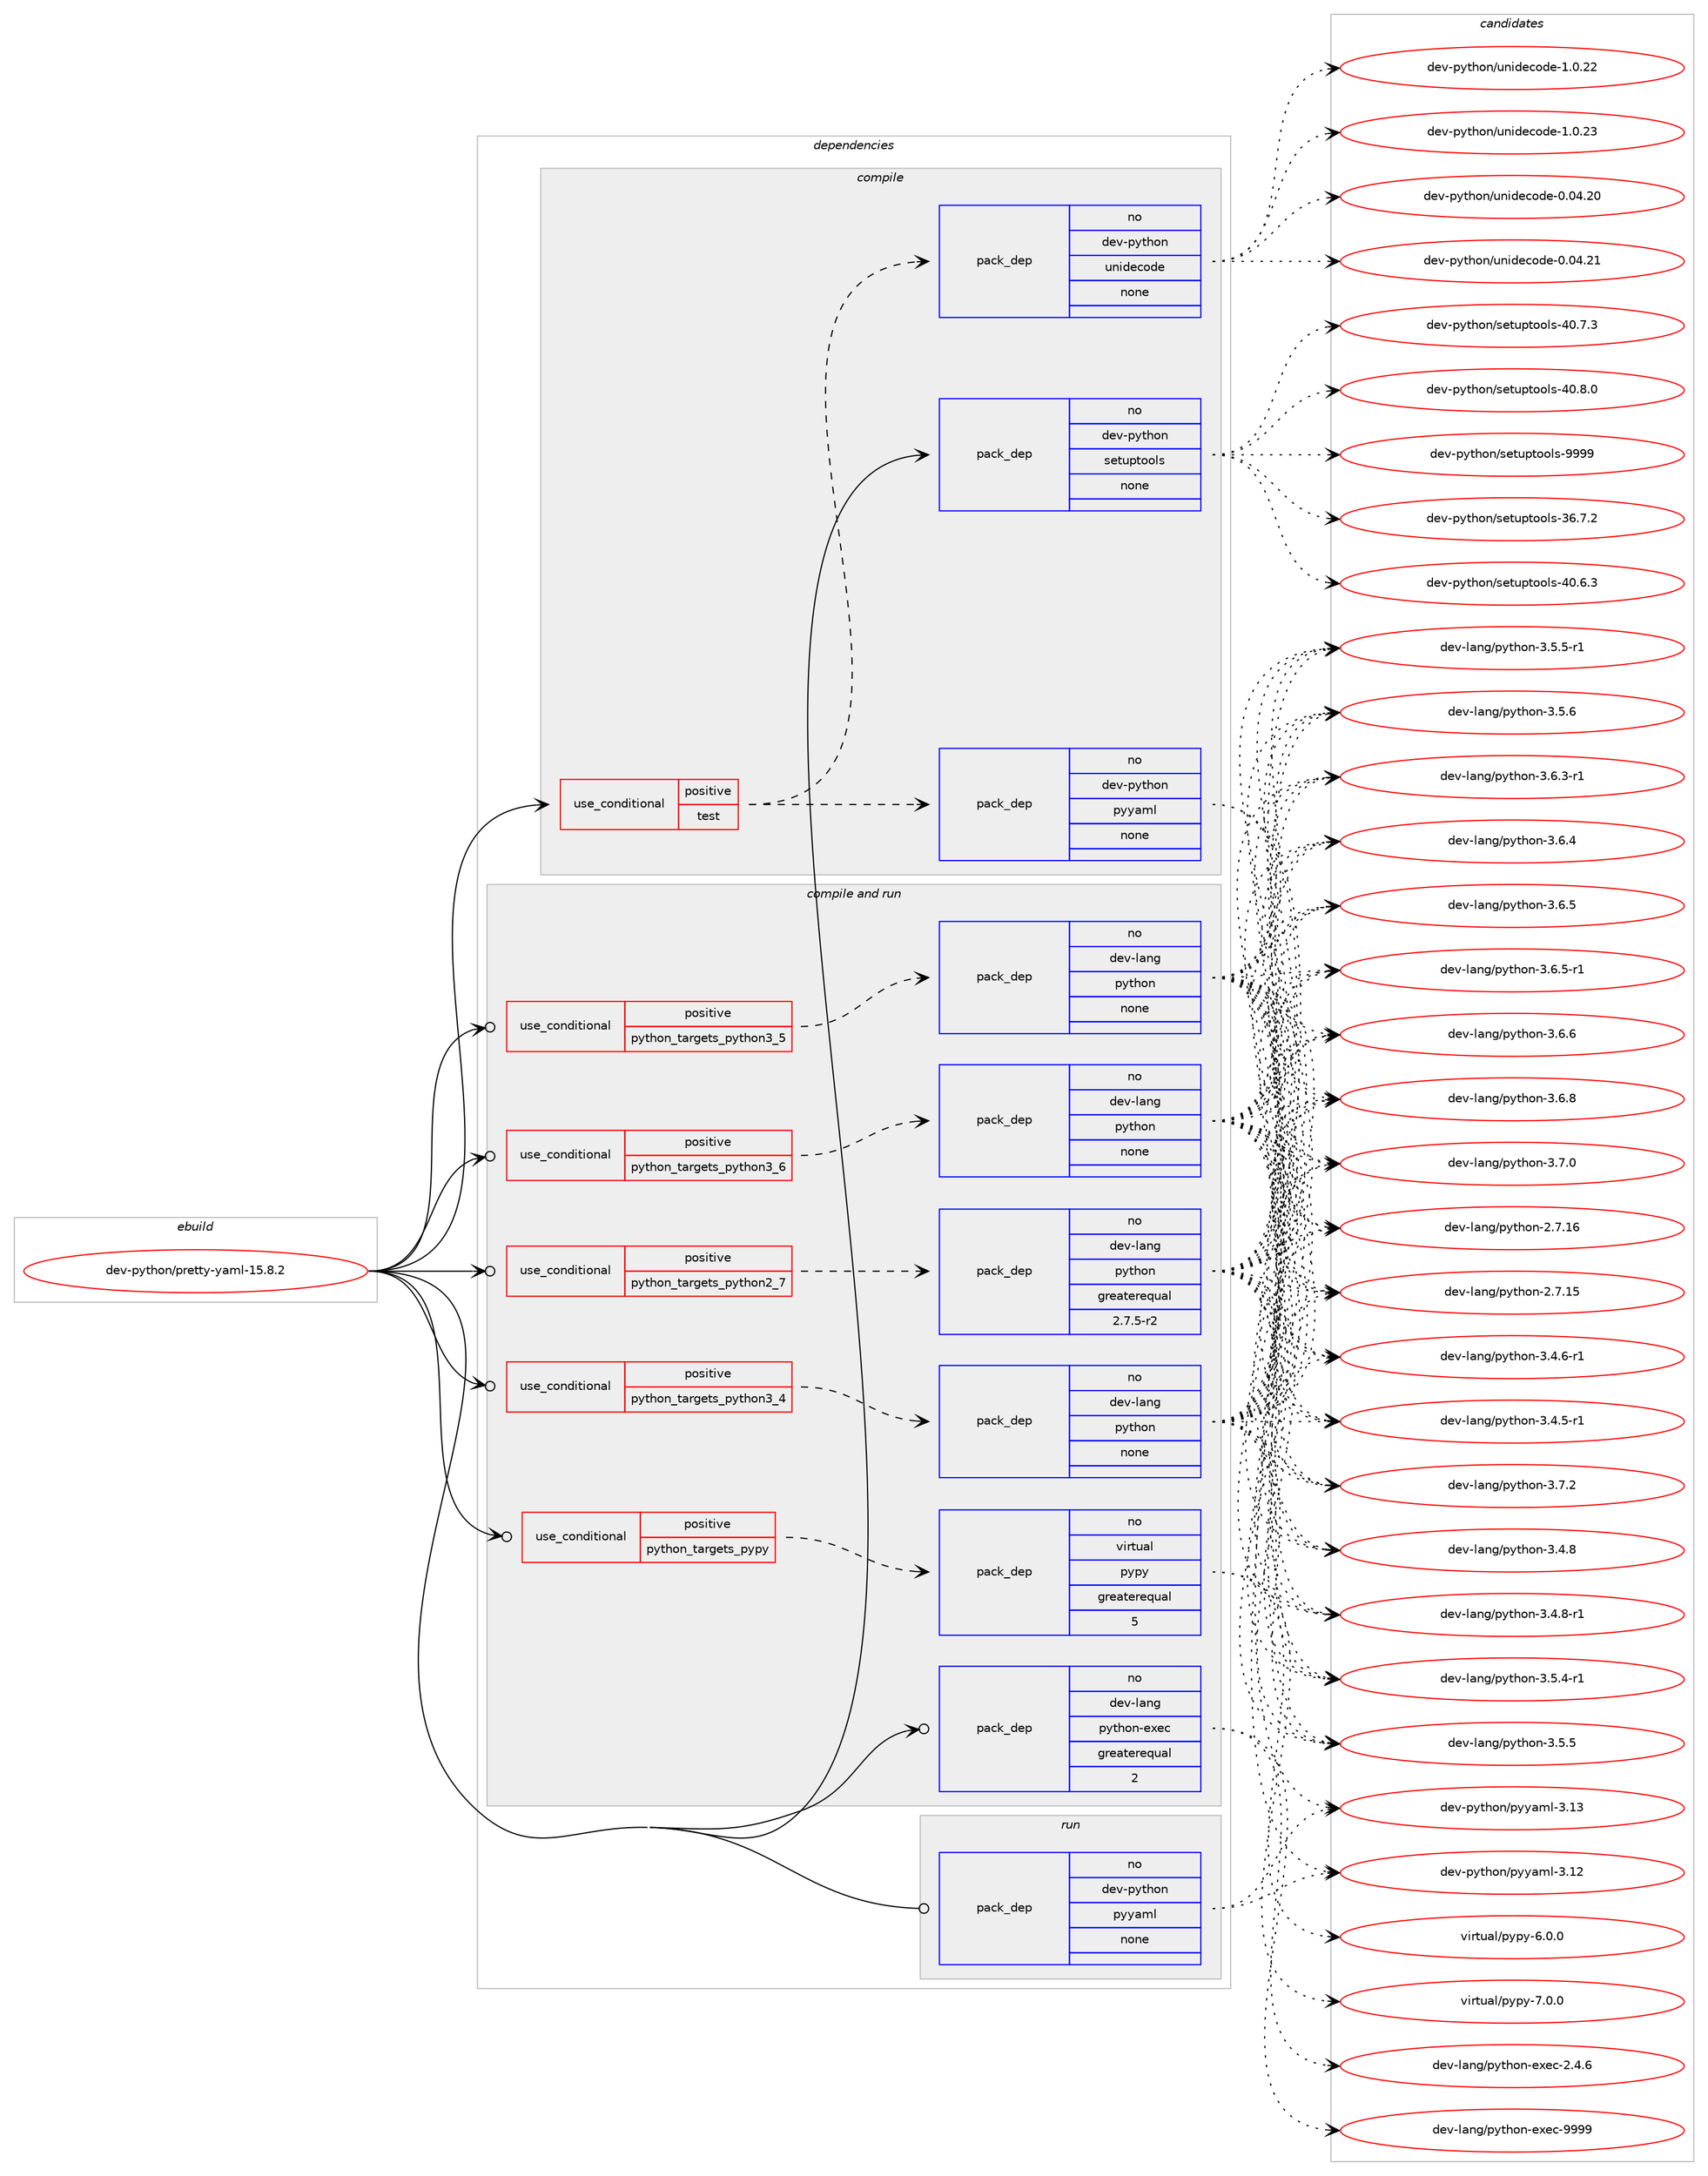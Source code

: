 digraph prolog {

# *************
# Graph options
# *************

newrank=true;
concentrate=true;
compound=true;
graph [rankdir=LR,fontname=Helvetica,fontsize=10,ranksep=1.5];#, ranksep=2.5, nodesep=0.2];
edge  [arrowhead=vee];
node  [fontname=Helvetica,fontsize=10];

# **********
# The ebuild
# **********

subgraph cluster_leftcol {
color=gray;
rank=same;
label=<<i>ebuild</i>>;
id [label="dev-python/pretty-yaml-15.8.2", color=red, width=4, href="../dev-python/pretty-yaml-15.8.2.svg"];
}

# ****************
# The dependencies
# ****************

subgraph cluster_midcol {
color=gray;
label=<<i>dependencies</i>>;
subgraph cluster_compile {
fillcolor="#eeeeee";
style=filled;
label=<<i>compile</i>>;
subgraph cond379785 {
dependency1426411 [label=<<TABLE BORDER="0" CELLBORDER="1" CELLSPACING="0" CELLPADDING="4"><TR><TD ROWSPAN="3" CELLPADDING="10">use_conditional</TD></TR><TR><TD>positive</TD></TR><TR><TD>test</TD></TR></TABLE>>, shape=none, color=red];
subgraph pack1023316 {
dependency1426412 [label=<<TABLE BORDER="0" CELLBORDER="1" CELLSPACING="0" CELLPADDING="4" WIDTH="220"><TR><TD ROWSPAN="6" CELLPADDING="30">pack_dep</TD></TR><TR><TD WIDTH="110">no</TD></TR><TR><TD>dev-python</TD></TR><TR><TD>pyyaml</TD></TR><TR><TD>none</TD></TR><TR><TD></TD></TR></TABLE>>, shape=none, color=blue];
}
dependency1426411:e -> dependency1426412:w [weight=20,style="dashed",arrowhead="vee"];
subgraph pack1023317 {
dependency1426413 [label=<<TABLE BORDER="0" CELLBORDER="1" CELLSPACING="0" CELLPADDING="4" WIDTH="220"><TR><TD ROWSPAN="6" CELLPADDING="30">pack_dep</TD></TR><TR><TD WIDTH="110">no</TD></TR><TR><TD>dev-python</TD></TR><TR><TD>unidecode</TD></TR><TR><TD>none</TD></TR><TR><TD></TD></TR></TABLE>>, shape=none, color=blue];
}
dependency1426411:e -> dependency1426413:w [weight=20,style="dashed",arrowhead="vee"];
}
id:e -> dependency1426411:w [weight=20,style="solid",arrowhead="vee"];
subgraph pack1023318 {
dependency1426414 [label=<<TABLE BORDER="0" CELLBORDER="1" CELLSPACING="0" CELLPADDING="4" WIDTH="220"><TR><TD ROWSPAN="6" CELLPADDING="30">pack_dep</TD></TR><TR><TD WIDTH="110">no</TD></TR><TR><TD>dev-python</TD></TR><TR><TD>setuptools</TD></TR><TR><TD>none</TD></TR><TR><TD></TD></TR></TABLE>>, shape=none, color=blue];
}
id:e -> dependency1426414:w [weight=20,style="solid",arrowhead="vee"];
}
subgraph cluster_compileandrun {
fillcolor="#eeeeee";
style=filled;
label=<<i>compile and run</i>>;
subgraph cond379786 {
dependency1426415 [label=<<TABLE BORDER="0" CELLBORDER="1" CELLSPACING="0" CELLPADDING="4"><TR><TD ROWSPAN="3" CELLPADDING="10">use_conditional</TD></TR><TR><TD>positive</TD></TR><TR><TD>python_targets_pypy</TD></TR></TABLE>>, shape=none, color=red];
subgraph pack1023319 {
dependency1426416 [label=<<TABLE BORDER="0" CELLBORDER="1" CELLSPACING="0" CELLPADDING="4" WIDTH="220"><TR><TD ROWSPAN="6" CELLPADDING="30">pack_dep</TD></TR><TR><TD WIDTH="110">no</TD></TR><TR><TD>virtual</TD></TR><TR><TD>pypy</TD></TR><TR><TD>greaterequal</TD></TR><TR><TD>5</TD></TR></TABLE>>, shape=none, color=blue];
}
dependency1426415:e -> dependency1426416:w [weight=20,style="dashed",arrowhead="vee"];
}
id:e -> dependency1426415:w [weight=20,style="solid",arrowhead="odotvee"];
subgraph cond379787 {
dependency1426417 [label=<<TABLE BORDER="0" CELLBORDER="1" CELLSPACING="0" CELLPADDING="4"><TR><TD ROWSPAN="3" CELLPADDING="10">use_conditional</TD></TR><TR><TD>positive</TD></TR><TR><TD>python_targets_python2_7</TD></TR></TABLE>>, shape=none, color=red];
subgraph pack1023320 {
dependency1426418 [label=<<TABLE BORDER="0" CELLBORDER="1" CELLSPACING="0" CELLPADDING="4" WIDTH="220"><TR><TD ROWSPAN="6" CELLPADDING="30">pack_dep</TD></TR><TR><TD WIDTH="110">no</TD></TR><TR><TD>dev-lang</TD></TR><TR><TD>python</TD></TR><TR><TD>greaterequal</TD></TR><TR><TD>2.7.5-r2</TD></TR></TABLE>>, shape=none, color=blue];
}
dependency1426417:e -> dependency1426418:w [weight=20,style="dashed",arrowhead="vee"];
}
id:e -> dependency1426417:w [weight=20,style="solid",arrowhead="odotvee"];
subgraph cond379788 {
dependency1426419 [label=<<TABLE BORDER="0" CELLBORDER="1" CELLSPACING="0" CELLPADDING="4"><TR><TD ROWSPAN="3" CELLPADDING="10">use_conditional</TD></TR><TR><TD>positive</TD></TR><TR><TD>python_targets_python3_4</TD></TR></TABLE>>, shape=none, color=red];
subgraph pack1023321 {
dependency1426420 [label=<<TABLE BORDER="0" CELLBORDER="1" CELLSPACING="0" CELLPADDING="4" WIDTH="220"><TR><TD ROWSPAN="6" CELLPADDING="30">pack_dep</TD></TR><TR><TD WIDTH="110">no</TD></TR><TR><TD>dev-lang</TD></TR><TR><TD>python</TD></TR><TR><TD>none</TD></TR><TR><TD></TD></TR></TABLE>>, shape=none, color=blue];
}
dependency1426419:e -> dependency1426420:w [weight=20,style="dashed",arrowhead="vee"];
}
id:e -> dependency1426419:w [weight=20,style="solid",arrowhead="odotvee"];
subgraph cond379789 {
dependency1426421 [label=<<TABLE BORDER="0" CELLBORDER="1" CELLSPACING="0" CELLPADDING="4"><TR><TD ROWSPAN="3" CELLPADDING="10">use_conditional</TD></TR><TR><TD>positive</TD></TR><TR><TD>python_targets_python3_5</TD></TR></TABLE>>, shape=none, color=red];
subgraph pack1023322 {
dependency1426422 [label=<<TABLE BORDER="0" CELLBORDER="1" CELLSPACING="0" CELLPADDING="4" WIDTH="220"><TR><TD ROWSPAN="6" CELLPADDING="30">pack_dep</TD></TR><TR><TD WIDTH="110">no</TD></TR><TR><TD>dev-lang</TD></TR><TR><TD>python</TD></TR><TR><TD>none</TD></TR><TR><TD></TD></TR></TABLE>>, shape=none, color=blue];
}
dependency1426421:e -> dependency1426422:w [weight=20,style="dashed",arrowhead="vee"];
}
id:e -> dependency1426421:w [weight=20,style="solid",arrowhead="odotvee"];
subgraph cond379790 {
dependency1426423 [label=<<TABLE BORDER="0" CELLBORDER="1" CELLSPACING="0" CELLPADDING="4"><TR><TD ROWSPAN="3" CELLPADDING="10">use_conditional</TD></TR><TR><TD>positive</TD></TR><TR><TD>python_targets_python3_6</TD></TR></TABLE>>, shape=none, color=red];
subgraph pack1023323 {
dependency1426424 [label=<<TABLE BORDER="0" CELLBORDER="1" CELLSPACING="0" CELLPADDING="4" WIDTH="220"><TR><TD ROWSPAN="6" CELLPADDING="30">pack_dep</TD></TR><TR><TD WIDTH="110">no</TD></TR><TR><TD>dev-lang</TD></TR><TR><TD>python</TD></TR><TR><TD>none</TD></TR><TR><TD></TD></TR></TABLE>>, shape=none, color=blue];
}
dependency1426423:e -> dependency1426424:w [weight=20,style="dashed",arrowhead="vee"];
}
id:e -> dependency1426423:w [weight=20,style="solid",arrowhead="odotvee"];
subgraph pack1023324 {
dependency1426425 [label=<<TABLE BORDER="0" CELLBORDER="1" CELLSPACING="0" CELLPADDING="4" WIDTH="220"><TR><TD ROWSPAN="6" CELLPADDING="30">pack_dep</TD></TR><TR><TD WIDTH="110">no</TD></TR><TR><TD>dev-lang</TD></TR><TR><TD>python-exec</TD></TR><TR><TD>greaterequal</TD></TR><TR><TD>2</TD></TR></TABLE>>, shape=none, color=blue];
}
id:e -> dependency1426425:w [weight=20,style="solid",arrowhead="odotvee"];
}
subgraph cluster_run {
fillcolor="#eeeeee";
style=filled;
label=<<i>run</i>>;
subgraph pack1023325 {
dependency1426426 [label=<<TABLE BORDER="0" CELLBORDER="1" CELLSPACING="0" CELLPADDING="4" WIDTH="220"><TR><TD ROWSPAN="6" CELLPADDING="30">pack_dep</TD></TR><TR><TD WIDTH="110">no</TD></TR><TR><TD>dev-python</TD></TR><TR><TD>pyyaml</TD></TR><TR><TD>none</TD></TR><TR><TD></TD></TR></TABLE>>, shape=none, color=blue];
}
id:e -> dependency1426426:w [weight=20,style="solid",arrowhead="odot"];
}
}

# **************
# The candidates
# **************

subgraph cluster_choices {
rank=same;
color=gray;
label=<<i>candidates</i>>;

subgraph choice1023316 {
color=black;
nodesep=1;
choice1001011184511212111610411111047112121121971091084551464950 [label="dev-python/pyyaml-3.12", color=red, width=4,href="../dev-python/pyyaml-3.12.svg"];
choice1001011184511212111610411111047112121121971091084551464951 [label="dev-python/pyyaml-3.13", color=red, width=4,href="../dev-python/pyyaml-3.13.svg"];
dependency1426412:e -> choice1001011184511212111610411111047112121121971091084551464950:w [style=dotted,weight="100"];
dependency1426412:e -> choice1001011184511212111610411111047112121121971091084551464951:w [style=dotted,weight="100"];
}
subgraph choice1023317 {
color=black;
nodesep=1;
choice1001011184511212111610411111047117110105100101991111001014548464852465048 [label="dev-python/unidecode-0.04.20", color=red, width=4,href="../dev-python/unidecode-0.04.20.svg"];
choice1001011184511212111610411111047117110105100101991111001014548464852465049 [label="dev-python/unidecode-0.04.21", color=red, width=4,href="../dev-python/unidecode-0.04.21.svg"];
choice10010111845112121116104111110471171101051001019911110010145494648465050 [label="dev-python/unidecode-1.0.22", color=red, width=4,href="../dev-python/unidecode-1.0.22.svg"];
choice10010111845112121116104111110471171101051001019911110010145494648465051 [label="dev-python/unidecode-1.0.23", color=red, width=4,href="../dev-python/unidecode-1.0.23.svg"];
dependency1426413:e -> choice1001011184511212111610411111047117110105100101991111001014548464852465048:w [style=dotted,weight="100"];
dependency1426413:e -> choice1001011184511212111610411111047117110105100101991111001014548464852465049:w [style=dotted,weight="100"];
dependency1426413:e -> choice10010111845112121116104111110471171101051001019911110010145494648465050:w [style=dotted,weight="100"];
dependency1426413:e -> choice10010111845112121116104111110471171101051001019911110010145494648465051:w [style=dotted,weight="100"];
}
subgraph choice1023318 {
color=black;
nodesep=1;
choice100101118451121211161041111104711510111611711211611111110811545515446554650 [label="dev-python/setuptools-36.7.2", color=red, width=4,href="../dev-python/setuptools-36.7.2.svg"];
choice100101118451121211161041111104711510111611711211611111110811545524846544651 [label="dev-python/setuptools-40.6.3", color=red, width=4,href="../dev-python/setuptools-40.6.3.svg"];
choice100101118451121211161041111104711510111611711211611111110811545524846554651 [label="dev-python/setuptools-40.7.3", color=red, width=4,href="../dev-python/setuptools-40.7.3.svg"];
choice100101118451121211161041111104711510111611711211611111110811545524846564648 [label="dev-python/setuptools-40.8.0", color=red, width=4,href="../dev-python/setuptools-40.8.0.svg"];
choice10010111845112121116104111110471151011161171121161111111081154557575757 [label="dev-python/setuptools-9999", color=red, width=4,href="../dev-python/setuptools-9999.svg"];
dependency1426414:e -> choice100101118451121211161041111104711510111611711211611111110811545515446554650:w [style=dotted,weight="100"];
dependency1426414:e -> choice100101118451121211161041111104711510111611711211611111110811545524846544651:w [style=dotted,weight="100"];
dependency1426414:e -> choice100101118451121211161041111104711510111611711211611111110811545524846554651:w [style=dotted,weight="100"];
dependency1426414:e -> choice100101118451121211161041111104711510111611711211611111110811545524846564648:w [style=dotted,weight="100"];
dependency1426414:e -> choice10010111845112121116104111110471151011161171121161111111081154557575757:w [style=dotted,weight="100"];
}
subgraph choice1023319 {
color=black;
nodesep=1;
choice1181051141161179710847112121112121455446484648 [label="virtual/pypy-6.0.0", color=red, width=4,href="../virtual/pypy-6.0.0.svg"];
choice1181051141161179710847112121112121455546484648 [label="virtual/pypy-7.0.0", color=red, width=4,href="../virtual/pypy-7.0.0.svg"];
dependency1426416:e -> choice1181051141161179710847112121112121455446484648:w [style=dotted,weight="100"];
dependency1426416:e -> choice1181051141161179710847112121112121455546484648:w [style=dotted,weight="100"];
}
subgraph choice1023320 {
color=black;
nodesep=1;
choice10010111845108971101034711212111610411111045504655464953 [label="dev-lang/python-2.7.15", color=red, width=4,href="../dev-lang/python-2.7.15.svg"];
choice10010111845108971101034711212111610411111045504655464954 [label="dev-lang/python-2.7.16", color=red, width=4,href="../dev-lang/python-2.7.16.svg"];
choice1001011184510897110103471121211161041111104551465246534511449 [label="dev-lang/python-3.4.5-r1", color=red, width=4,href="../dev-lang/python-3.4.5-r1.svg"];
choice1001011184510897110103471121211161041111104551465246544511449 [label="dev-lang/python-3.4.6-r1", color=red, width=4,href="../dev-lang/python-3.4.6-r1.svg"];
choice100101118451089711010347112121116104111110455146524656 [label="dev-lang/python-3.4.8", color=red, width=4,href="../dev-lang/python-3.4.8.svg"];
choice1001011184510897110103471121211161041111104551465246564511449 [label="dev-lang/python-3.4.8-r1", color=red, width=4,href="../dev-lang/python-3.4.8-r1.svg"];
choice1001011184510897110103471121211161041111104551465346524511449 [label="dev-lang/python-3.5.4-r1", color=red, width=4,href="../dev-lang/python-3.5.4-r1.svg"];
choice100101118451089711010347112121116104111110455146534653 [label="dev-lang/python-3.5.5", color=red, width=4,href="../dev-lang/python-3.5.5.svg"];
choice1001011184510897110103471121211161041111104551465346534511449 [label="dev-lang/python-3.5.5-r1", color=red, width=4,href="../dev-lang/python-3.5.5-r1.svg"];
choice100101118451089711010347112121116104111110455146534654 [label="dev-lang/python-3.5.6", color=red, width=4,href="../dev-lang/python-3.5.6.svg"];
choice1001011184510897110103471121211161041111104551465446514511449 [label="dev-lang/python-3.6.3-r1", color=red, width=4,href="../dev-lang/python-3.6.3-r1.svg"];
choice100101118451089711010347112121116104111110455146544652 [label="dev-lang/python-3.6.4", color=red, width=4,href="../dev-lang/python-3.6.4.svg"];
choice100101118451089711010347112121116104111110455146544653 [label="dev-lang/python-3.6.5", color=red, width=4,href="../dev-lang/python-3.6.5.svg"];
choice1001011184510897110103471121211161041111104551465446534511449 [label="dev-lang/python-3.6.5-r1", color=red, width=4,href="../dev-lang/python-3.6.5-r1.svg"];
choice100101118451089711010347112121116104111110455146544654 [label="dev-lang/python-3.6.6", color=red, width=4,href="../dev-lang/python-3.6.6.svg"];
choice100101118451089711010347112121116104111110455146544656 [label="dev-lang/python-3.6.8", color=red, width=4,href="../dev-lang/python-3.6.8.svg"];
choice100101118451089711010347112121116104111110455146554648 [label="dev-lang/python-3.7.0", color=red, width=4,href="../dev-lang/python-3.7.0.svg"];
choice100101118451089711010347112121116104111110455146554650 [label="dev-lang/python-3.7.2", color=red, width=4,href="../dev-lang/python-3.7.2.svg"];
dependency1426418:e -> choice10010111845108971101034711212111610411111045504655464953:w [style=dotted,weight="100"];
dependency1426418:e -> choice10010111845108971101034711212111610411111045504655464954:w [style=dotted,weight="100"];
dependency1426418:e -> choice1001011184510897110103471121211161041111104551465246534511449:w [style=dotted,weight="100"];
dependency1426418:e -> choice1001011184510897110103471121211161041111104551465246544511449:w [style=dotted,weight="100"];
dependency1426418:e -> choice100101118451089711010347112121116104111110455146524656:w [style=dotted,weight="100"];
dependency1426418:e -> choice1001011184510897110103471121211161041111104551465246564511449:w [style=dotted,weight="100"];
dependency1426418:e -> choice1001011184510897110103471121211161041111104551465346524511449:w [style=dotted,weight="100"];
dependency1426418:e -> choice100101118451089711010347112121116104111110455146534653:w [style=dotted,weight="100"];
dependency1426418:e -> choice1001011184510897110103471121211161041111104551465346534511449:w [style=dotted,weight="100"];
dependency1426418:e -> choice100101118451089711010347112121116104111110455146534654:w [style=dotted,weight="100"];
dependency1426418:e -> choice1001011184510897110103471121211161041111104551465446514511449:w [style=dotted,weight="100"];
dependency1426418:e -> choice100101118451089711010347112121116104111110455146544652:w [style=dotted,weight="100"];
dependency1426418:e -> choice100101118451089711010347112121116104111110455146544653:w [style=dotted,weight="100"];
dependency1426418:e -> choice1001011184510897110103471121211161041111104551465446534511449:w [style=dotted,weight="100"];
dependency1426418:e -> choice100101118451089711010347112121116104111110455146544654:w [style=dotted,weight="100"];
dependency1426418:e -> choice100101118451089711010347112121116104111110455146544656:w [style=dotted,weight="100"];
dependency1426418:e -> choice100101118451089711010347112121116104111110455146554648:w [style=dotted,weight="100"];
dependency1426418:e -> choice100101118451089711010347112121116104111110455146554650:w [style=dotted,weight="100"];
}
subgraph choice1023321 {
color=black;
nodesep=1;
choice10010111845108971101034711212111610411111045504655464953 [label="dev-lang/python-2.7.15", color=red, width=4,href="../dev-lang/python-2.7.15.svg"];
choice10010111845108971101034711212111610411111045504655464954 [label="dev-lang/python-2.7.16", color=red, width=4,href="../dev-lang/python-2.7.16.svg"];
choice1001011184510897110103471121211161041111104551465246534511449 [label="dev-lang/python-3.4.5-r1", color=red, width=4,href="../dev-lang/python-3.4.5-r1.svg"];
choice1001011184510897110103471121211161041111104551465246544511449 [label="dev-lang/python-3.4.6-r1", color=red, width=4,href="../dev-lang/python-3.4.6-r1.svg"];
choice100101118451089711010347112121116104111110455146524656 [label="dev-lang/python-3.4.8", color=red, width=4,href="../dev-lang/python-3.4.8.svg"];
choice1001011184510897110103471121211161041111104551465246564511449 [label="dev-lang/python-3.4.8-r1", color=red, width=4,href="../dev-lang/python-3.4.8-r1.svg"];
choice1001011184510897110103471121211161041111104551465346524511449 [label="dev-lang/python-3.5.4-r1", color=red, width=4,href="../dev-lang/python-3.5.4-r1.svg"];
choice100101118451089711010347112121116104111110455146534653 [label="dev-lang/python-3.5.5", color=red, width=4,href="../dev-lang/python-3.5.5.svg"];
choice1001011184510897110103471121211161041111104551465346534511449 [label="dev-lang/python-3.5.5-r1", color=red, width=4,href="../dev-lang/python-3.5.5-r1.svg"];
choice100101118451089711010347112121116104111110455146534654 [label="dev-lang/python-3.5.6", color=red, width=4,href="../dev-lang/python-3.5.6.svg"];
choice1001011184510897110103471121211161041111104551465446514511449 [label="dev-lang/python-3.6.3-r1", color=red, width=4,href="../dev-lang/python-3.6.3-r1.svg"];
choice100101118451089711010347112121116104111110455146544652 [label="dev-lang/python-3.6.4", color=red, width=4,href="../dev-lang/python-3.6.4.svg"];
choice100101118451089711010347112121116104111110455146544653 [label="dev-lang/python-3.6.5", color=red, width=4,href="../dev-lang/python-3.6.5.svg"];
choice1001011184510897110103471121211161041111104551465446534511449 [label="dev-lang/python-3.6.5-r1", color=red, width=4,href="../dev-lang/python-3.6.5-r1.svg"];
choice100101118451089711010347112121116104111110455146544654 [label="dev-lang/python-3.6.6", color=red, width=4,href="../dev-lang/python-3.6.6.svg"];
choice100101118451089711010347112121116104111110455146544656 [label="dev-lang/python-3.6.8", color=red, width=4,href="../dev-lang/python-3.6.8.svg"];
choice100101118451089711010347112121116104111110455146554648 [label="dev-lang/python-3.7.0", color=red, width=4,href="../dev-lang/python-3.7.0.svg"];
choice100101118451089711010347112121116104111110455146554650 [label="dev-lang/python-3.7.2", color=red, width=4,href="../dev-lang/python-3.7.2.svg"];
dependency1426420:e -> choice10010111845108971101034711212111610411111045504655464953:w [style=dotted,weight="100"];
dependency1426420:e -> choice10010111845108971101034711212111610411111045504655464954:w [style=dotted,weight="100"];
dependency1426420:e -> choice1001011184510897110103471121211161041111104551465246534511449:w [style=dotted,weight="100"];
dependency1426420:e -> choice1001011184510897110103471121211161041111104551465246544511449:w [style=dotted,weight="100"];
dependency1426420:e -> choice100101118451089711010347112121116104111110455146524656:w [style=dotted,weight="100"];
dependency1426420:e -> choice1001011184510897110103471121211161041111104551465246564511449:w [style=dotted,weight="100"];
dependency1426420:e -> choice1001011184510897110103471121211161041111104551465346524511449:w [style=dotted,weight="100"];
dependency1426420:e -> choice100101118451089711010347112121116104111110455146534653:w [style=dotted,weight="100"];
dependency1426420:e -> choice1001011184510897110103471121211161041111104551465346534511449:w [style=dotted,weight="100"];
dependency1426420:e -> choice100101118451089711010347112121116104111110455146534654:w [style=dotted,weight="100"];
dependency1426420:e -> choice1001011184510897110103471121211161041111104551465446514511449:w [style=dotted,weight="100"];
dependency1426420:e -> choice100101118451089711010347112121116104111110455146544652:w [style=dotted,weight="100"];
dependency1426420:e -> choice100101118451089711010347112121116104111110455146544653:w [style=dotted,weight="100"];
dependency1426420:e -> choice1001011184510897110103471121211161041111104551465446534511449:w [style=dotted,weight="100"];
dependency1426420:e -> choice100101118451089711010347112121116104111110455146544654:w [style=dotted,weight="100"];
dependency1426420:e -> choice100101118451089711010347112121116104111110455146544656:w [style=dotted,weight="100"];
dependency1426420:e -> choice100101118451089711010347112121116104111110455146554648:w [style=dotted,weight="100"];
dependency1426420:e -> choice100101118451089711010347112121116104111110455146554650:w [style=dotted,weight="100"];
}
subgraph choice1023322 {
color=black;
nodesep=1;
choice10010111845108971101034711212111610411111045504655464953 [label="dev-lang/python-2.7.15", color=red, width=4,href="../dev-lang/python-2.7.15.svg"];
choice10010111845108971101034711212111610411111045504655464954 [label="dev-lang/python-2.7.16", color=red, width=4,href="../dev-lang/python-2.7.16.svg"];
choice1001011184510897110103471121211161041111104551465246534511449 [label="dev-lang/python-3.4.5-r1", color=red, width=4,href="../dev-lang/python-3.4.5-r1.svg"];
choice1001011184510897110103471121211161041111104551465246544511449 [label="dev-lang/python-3.4.6-r1", color=red, width=4,href="../dev-lang/python-3.4.6-r1.svg"];
choice100101118451089711010347112121116104111110455146524656 [label="dev-lang/python-3.4.8", color=red, width=4,href="../dev-lang/python-3.4.8.svg"];
choice1001011184510897110103471121211161041111104551465246564511449 [label="dev-lang/python-3.4.8-r1", color=red, width=4,href="../dev-lang/python-3.4.8-r1.svg"];
choice1001011184510897110103471121211161041111104551465346524511449 [label="dev-lang/python-3.5.4-r1", color=red, width=4,href="../dev-lang/python-3.5.4-r1.svg"];
choice100101118451089711010347112121116104111110455146534653 [label="dev-lang/python-3.5.5", color=red, width=4,href="../dev-lang/python-3.5.5.svg"];
choice1001011184510897110103471121211161041111104551465346534511449 [label="dev-lang/python-3.5.5-r1", color=red, width=4,href="../dev-lang/python-3.5.5-r1.svg"];
choice100101118451089711010347112121116104111110455146534654 [label="dev-lang/python-3.5.6", color=red, width=4,href="../dev-lang/python-3.5.6.svg"];
choice1001011184510897110103471121211161041111104551465446514511449 [label="dev-lang/python-3.6.3-r1", color=red, width=4,href="../dev-lang/python-3.6.3-r1.svg"];
choice100101118451089711010347112121116104111110455146544652 [label="dev-lang/python-3.6.4", color=red, width=4,href="../dev-lang/python-3.6.4.svg"];
choice100101118451089711010347112121116104111110455146544653 [label="dev-lang/python-3.6.5", color=red, width=4,href="../dev-lang/python-3.6.5.svg"];
choice1001011184510897110103471121211161041111104551465446534511449 [label="dev-lang/python-3.6.5-r1", color=red, width=4,href="../dev-lang/python-3.6.5-r1.svg"];
choice100101118451089711010347112121116104111110455146544654 [label="dev-lang/python-3.6.6", color=red, width=4,href="../dev-lang/python-3.6.6.svg"];
choice100101118451089711010347112121116104111110455146544656 [label="dev-lang/python-3.6.8", color=red, width=4,href="../dev-lang/python-3.6.8.svg"];
choice100101118451089711010347112121116104111110455146554648 [label="dev-lang/python-3.7.0", color=red, width=4,href="../dev-lang/python-3.7.0.svg"];
choice100101118451089711010347112121116104111110455146554650 [label="dev-lang/python-3.7.2", color=red, width=4,href="../dev-lang/python-3.7.2.svg"];
dependency1426422:e -> choice10010111845108971101034711212111610411111045504655464953:w [style=dotted,weight="100"];
dependency1426422:e -> choice10010111845108971101034711212111610411111045504655464954:w [style=dotted,weight="100"];
dependency1426422:e -> choice1001011184510897110103471121211161041111104551465246534511449:w [style=dotted,weight="100"];
dependency1426422:e -> choice1001011184510897110103471121211161041111104551465246544511449:w [style=dotted,weight="100"];
dependency1426422:e -> choice100101118451089711010347112121116104111110455146524656:w [style=dotted,weight="100"];
dependency1426422:e -> choice1001011184510897110103471121211161041111104551465246564511449:w [style=dotted,weight="100"];
dependency1426422:e -> choice1001011184510897110103471121211161041111104551465346524511449:w [style=dotted,weight="100"];
dependency1426422:e -> choice100101118451089711010347112121116104111110455146534653:w [style=dotted,weight="100"];
dependency1426422:e -> choice1001011184510897110103471121211161041111104551465346534511449:w [style=dotted,weight="100"];
dependency1426422:e -> choice100101118451089711010347112121116104111110455146534654:w [style=dotted,weight="100"];
dependency1426422:e -> choice1001011184510897110103471121211161041111104551465446514511449:w [style=dotted,weight="100"];
dependency1426422:e -> choice100101118451089711010347112121116104111110455146544652:w [style=dotted,weight="100"];
dependency1426422:e -> choice100101118451089711010347112121116104111110455146544653:w [style=dotted,weight="100"];
dependency1426422:e -> choice1001011184510897110103471121211161041111104551465446534511449:w [style=dotted,weight="100"];
dependency1426422:e -> choice100101118451089711010347112121116104111110455146544654:w [style=dotted,weight="100"];
dependency1426422:e -> choice100101118451089711010347112121116104111110455146544656:w [style=dotted,weight="100"];
dependency1426422:e -> choice100101118451089711010347112121116104111110455146554648:w [style=dotted,weight="100"];
dependency1426422:e -> choice100101118451089711010347112121116104111110455146554650:w [style=dotted,weight="100"];
}
subgraph choice1023323 {
color=black;
nodesep=1;
choice10010111845108971101034711212111610411111045504655464953 [label="dev-lang/python-2.7.15", color=red, width=4,href="../dev-lang/python-2.7.15.svg"];
choice10010111845108971101034711212111610411111045504655464954 [label="dev-lang/python-2.7.16", color=red, width=4,href="../dev-lang/python-2.7.16.svg"];
choice1001011184510897110103471121211161041111104551465246534511449 [label="dev-lang/python-3.4.5-r1", color=red, width=4,href="../dev-lang/python-3.4.5-r1.svg"];
choice1001011184510897110103471121211161041111104551465246544511449 [label="dev-lang/python-3.4.6-r1", color=red, width=4,href="../dev-lang/python-3.4.6-r1.svg"];
choice100101118451089711010347112121116104111110455146524656 [label="dev-lang/python-3.4.8", color=red, width=4,href="../dev-lang/python-3.4.8.svg"];
choice1001011184510897110103471121211161041111104551465246564511449 [label="dev-lang/python-3.4.8-r1", color=red, width=4,href="../dev-lang/python-3.4.8-r1.svg"];
choice1001011184510897110103471121211161041111104551465346524511449 [label="dev-lang/python-3.5.4-r1", color=red, width=4,href="../dev-lang/python-3.5.4-r1.svg"];
choice100101118451089711010347112121116104111110455146534653 [label="dev-lang/python-3.5.5", color=red, width=4,href="../dev-lang/python-3.5.5.svg"];
choice1001011184510897110103471121211161041111104551465346534511449 [label="dev-lang/python-3.5.5-r1", color=red, width=4,href="../dev-lang/python-3.5.5-r1.svg"];
choice100101118451089711010347112121116104111110455146534654 [label="dev-lang/python-3.5.6", color=red, width=4,href="../dev-lang/python-3.5.6.svg"];
choice1001011184510897110103471121211161041111104551465446514511449 [label="dev-lang/python-3.6.3-r1", color=red, width=4,href="../dev-lang/python-3.6.3-r1.svg"];
choice100101118451089711010347112121116104111110455146544652 [label="dev-lang/python-3.6.4", color=red, width=4,href="../dev-lang/python-3.6.4.svg"];
choice100101118451089711010347112121116104111110455146544653 [label="dev-lang/python-3.6.5", color=red, width=4,href="../dev-lang/python-3.6.5.svg"];
choice1001011184510897110103471121211161041111104551465446534511449 [label="dev-lang/python-3.6.5-r1", color=red, width=4,href="../dev-lang/python-3.6.5-r1.svg"];
choice100101118451089711010347112121116104111110455146544654 [label="dev-lang/python-3.6.6", color=red, width=4,href="../dev-lang/python-3.6.6.svg"];
choice100101118451089711010347112121116104111110455146544656 [label="dev-lang/python-3.6.8", color=red, width=4,href="../dev-lang/python-3.6.8.svg"];
choice100101118451089711010347112121116104111110455146554648 [label="dev-lang/python-3.7.0", color=red, width=4,href="../dev-lang/python-3.7.0.svg"];
choice100101118451089711010347112121116104111110455146554650 [label="dev-lang/python-3.7.2", color=red, width=4,href="../dev-lang/python-3.7.2.svg"];
dependency1426424:e -> choice10010111845108971101034711212111610411111045504655464953:w [style=dotted,weight="100"];
dependency1426424:e -> choice10010111845108971101034711212111610411111045504655464954:w [style=dotted,weight="100"];
dependency1426424:e -> choice1001011184510897110103471121211161041111104551465246534511449:w [style=dotted,weight="100"];
dependency1426424:e -> choice1001011184510897110103471121211161041111104551465246544511449:w [style=dotted,weight="100"];
dependency1426424:e -> choice100101118451089711010347112121116104111110455146524656:w [style=dotted,weight="100"];
dependency1426424:e -> choice1001011184510897110103471121211161041111104551465246564511449:w [style=dotted,weight="100"];
dependency1426424:e -> choice1001011184510897110103471121211161041111104551465346524511449:w [style=dotted,weight="100"];
dependency1426424:e -> choice100101118451089711010347112121116104111110455146534653:w [style=dotted,weight="100"];
dependency1426424:e -> choice1001011184510897110103471121211161041111104551465346534511449:w [style=dotted,weight="100"];
dependency1426424:e -> choice100101118451089711010347112121116104111110455146534654:w [style=dotted,weight="100"];
dependency1426424:e -> choice1001011184510897110103471121211161041111104551465446514511449:w [style=dotted,weight="100"];
dependency1426424:e -> choice100101118451089711010347112121116104111110455146544652:w [style=dotted,weight="100"];
dependency1426424:e -> choice100101118451089711010347112121116104111110455146544653:w [style=dotted,weight="100"];
dependency1426424:e -> choice1001011184510897110103471121211161041111104551465446534511449:w [style=dotted,weight="100"];
dependency1426424:e -> choice100101118451089711010347112121116104111110455146544654:w [style=dotted,weight="100"];
dependency1426424:e -> choice100101118451089711010347112121116104111110455146544656:w [style=dotted,weight="100"];
dependency1426424:e -> choice100101118451089711010347112121116104111110455146554648:w [style=dotted,weight="100"];
dependency1426424:e -> choice100101118451089711010347112121116104111110455146554650:w [style=dotted,weight="100"];
}
subgraph choice1023324 {
color=black;
nodesep=1;
choice1001011184510897110103471121211161041111104510112010199455046524654 [label="dev-lang/python-exec-2.4.6", color=red, width=4,href="../dev-lang/python-exec-2.4.6.svg"];
choice10010111845108971101034711212111610411111045101120101994557575757 [label="dev-lang/python-exec-9999", color=red, width=4,href="../dev-lang/python-exec-9999.svg"];
dependency1426425:e -> choice1001011184510897110103471121211161041111104510112010199455046524654:w [style=dotted,weight="100"];
dependency1426425:e -> choice10010111845108971101034711212111610411111045101120101994557575757:w [style=dotted,weight="100"];
}
subgraph choice1023325 {
color=black;
nodesep=1;
choice1001011184511212111610411111047112121121971091084551464950 [label="dev-python/pyyaml-3.12", color=red, width=4,href="../dev-python/pyyaml-3.12.svg"];
choice1001011184511212111610411111047112121121971091084551464951 [label="dev-python/pyyaml-3.13", color=red, width=4,href="../dev-python/pyyaml-3.13.svg"];
dependency1426426:e -> choice1001011184511212111610411111047112121121971091084551464950:w [style=dotted,weight="100"];
dependency1426426:e -> choice1001011184511212111610411111047112121121971091084551464951:w [style=dotted,weight="100"];
}
}

}
